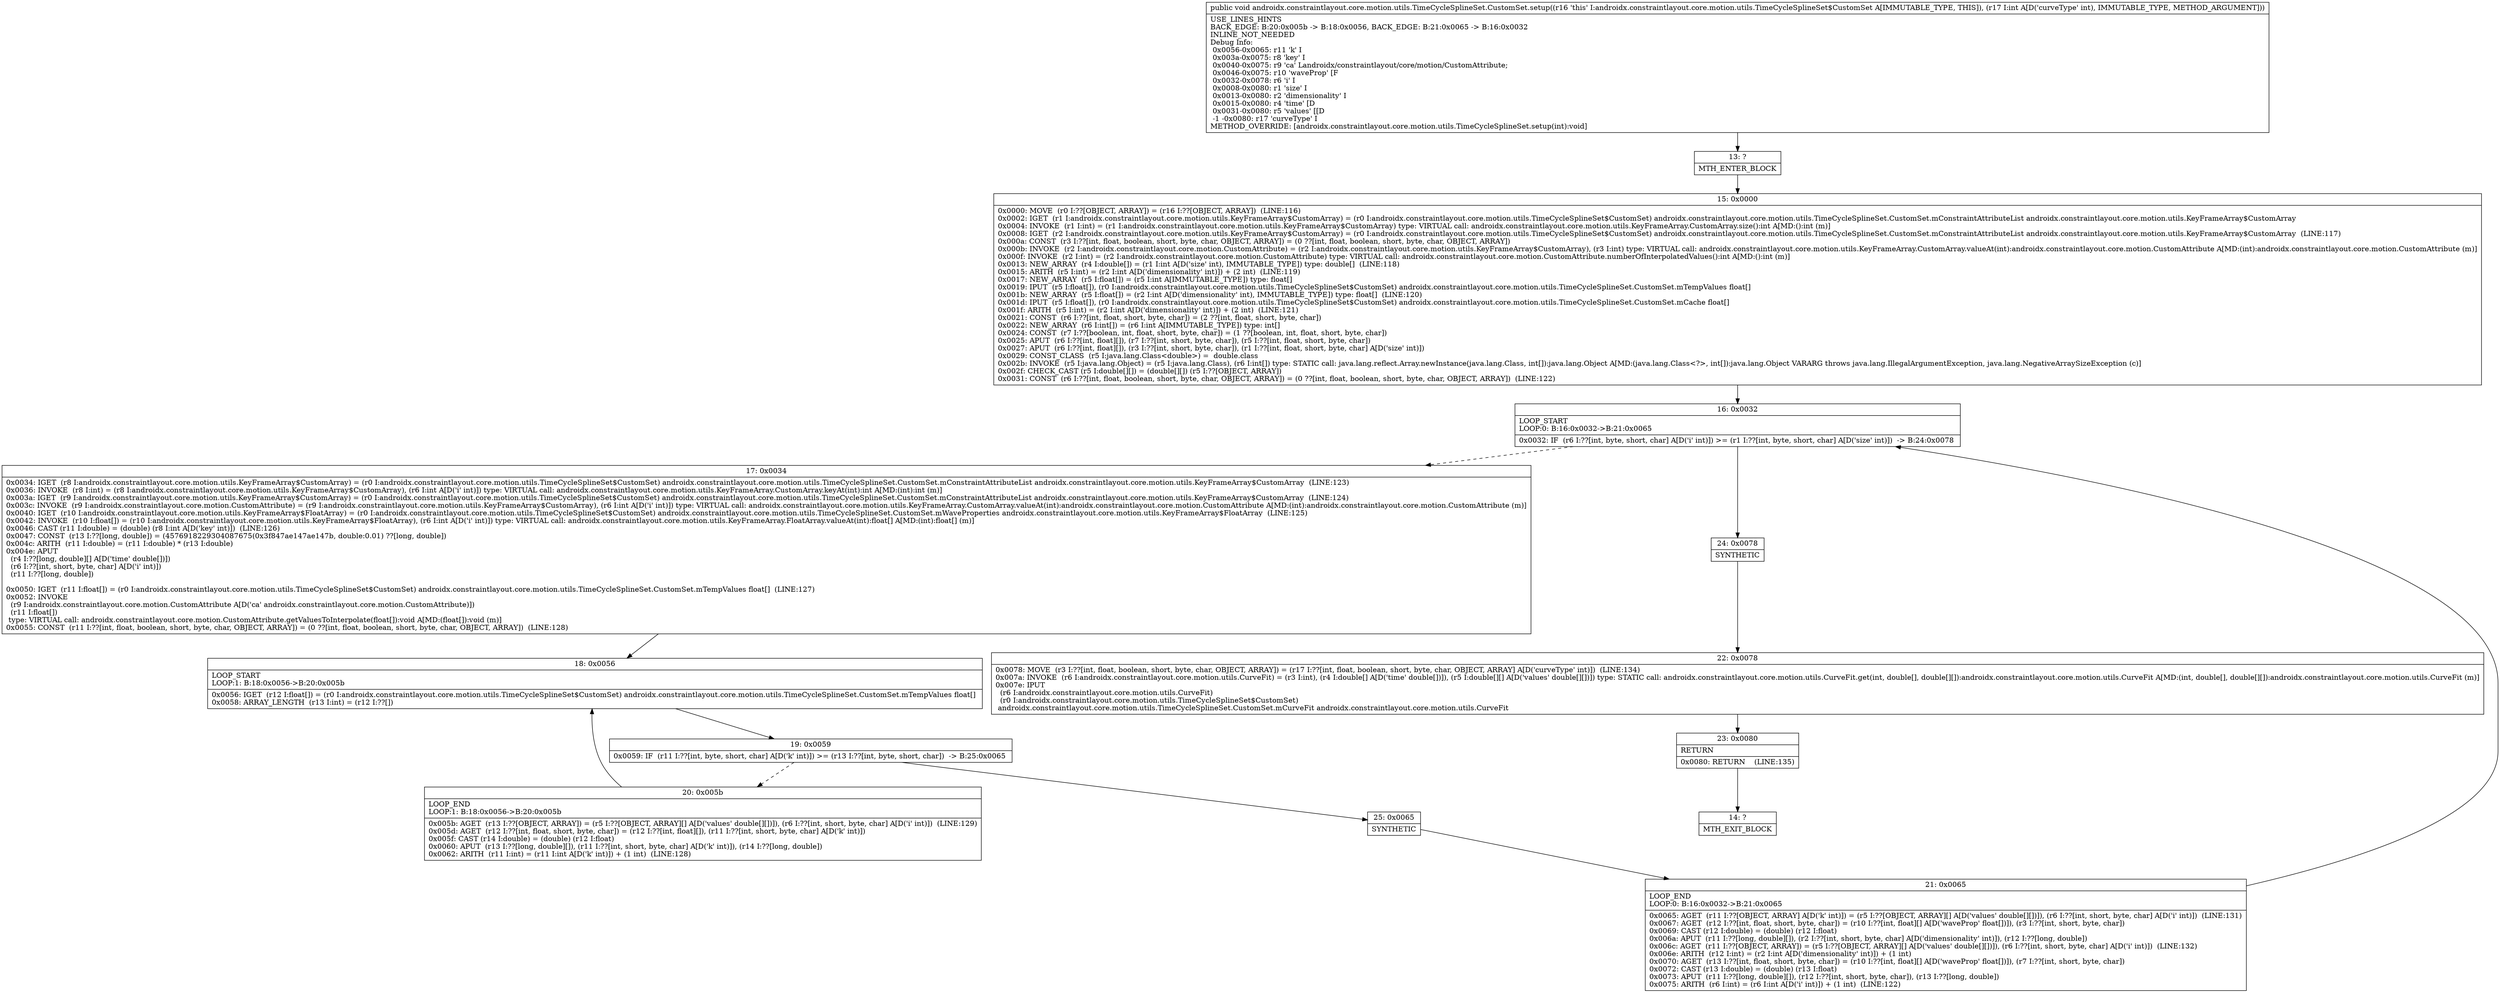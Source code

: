 digraph "CFG forandroidx.constraintlayout.core.motion.utils.TimeCycleSplineSet.CustomSet.setup(I)V" {
Node_13 [shape=record,label="{13\:\ ?|MTH_ENTER_BLOCK\l}"];
Node_15 [shape=record,label="{15\:\ 0x0000|0x0000: MOVE  (r0 I:??[OBJECT, ARRAY]) = (r16 I:??[OBJECT, ARRAY])  (LINE:116)\l0x0002: IGET  (r1 I:androidx.constraintlayout.core.motion.utils.KeyFrameArray$CustomArray) = (r0 I:androidx.constraintlayout.core.motion.utils.TimeCycleSplineSet$CustomSet) androidx.constraintlayout.core.motion.utils.TimeCycleSplineSet.CustomSet.mConstraintAttributeList androidx.constraintlayout.core.motion.utils.KeyFrameArray$CustomArray \l0x0004: INVOKE  (r1 I:int) = (r1 I:androidx.constraintlayout.core.motion.utils.KeyFrameArray$CustomArray) type: VIRTUAL call: androidx.constraintlayout.core.motion.utils.KeyFrameArray.CustomArray.size():int A[MD:():int (m)]\l0x0008: IGET  (r2 I:androidx.constraintlayout.core.motion.utils.KeyFrameArray$CustomArray) = (r0 I:androidx.constraintlayout.core.motion.utils.TimeCycleSplineSet$CustomSet) androidx.constraintlayout.core.motion.utils.TimeCycleSplineSet.CustomSet.mConstraintAttributeList androidx.constraintlayout.core.motion.utils.KeyFrameArray$CustomArray  (LINE:117)\l0x000a: CONST  (r3 I:??[int, float, boolean, short, byte, char, OBJECT, ARRAY]) = (0 ??[int, float, boolean, short, byte, char, OBJECT, ARRAY]) \l0x000b: INVOKE  (r2 I:androidx.constraintlayout.core.motion.CustomAttribute) = (r2 I:androidx.constraintlayout.core.motion.utils.KeyFrameArray$CustomArray), (r3 I:int) type: VIRTUAL call: androidx.constraintlayout.core.motion.utils.KeyFrameArray.CustomArray.valueAt(int):androidx.constraintlayout.core.motion.CustomAttribute A[MD:(int):androidx.constraintlayout.core.motion.CustomAttribute (m)]\l0x000f: INVOKE  (r2 I:int) = (r2 I:androidx.constraintlayout.core.motion.CustomAttribute) type: VIRTUAL call: androidx.constraintlayout.core.motion.CustomAttribute.numberOfInterpolatedValues():int A[MD:():int (m)]\l0x0013: NEW_ARRAY  (r4 I:double[]) = (r1 I:int A[D('size' int), IMMUTABLE_TYPE]) type: double[]  (LINE:118)\l0x0015: ARITH  (r5 I:int) = (r2 I:int A[D('dimensionality' int)]) + (2 int)  (LINE:119)\l0x0017: NEW_ARRAY  (r5 I:float[]) = (r5 I:int A[IMMUTABLE_TYPE]) type: float[] \l0x0019: IPUT  (r5 I:float[]), (r0 I:androidx.constraintlayout.core.motion.utils.TimeCycleSplineSet$CustomSet) androidx.constraintlayout.core.motion.utils.TimeCycleSplineSet.CustomSet.mTempValues float[] \l0x001b: NEW_ARRAY  (r5 I:float[]) = (r2 I:int A[D('dimensionality' int), IMMUTABLE_TYPE]) type: float[]  (LINE:120)\l0x001d: IPUT  (r5 I:float[]), (r0 I:androidx.constraintlayout.core.motion.utils.TimeCycleSplineSet$CustomSet) androidx.constraintlayout.core.motion.utils.TimeCycleSplineSet.CustomSet.mCache float[] \l0x001f: ARITH  (r5 I:int) = (r2 I:int A[D('dimensionality' int)]) + (2 int)  (LINE:121)\l0x0021: CONST  (r6 I:??[int, float, short, byte, char]) = (2 ??[int, float, short, byte, char]) \l0x0022: NEW_ARRAY  (r6 I:int[]) = (r6 I:int A[IMMUTABLE_TYPE]) type: int[] \l0x0024: CONST  (r7 I:??[boolean, int, float, short, byte, char]) = (1 ??[boolean, int, float, short, byte, char]) \l0x0025: APUT  (r6 I:??[int, float][]), (r7 I:??[int, short, byte, char]), (r5 I:??[int, float, short, byte, char]) \l0x0027: APUT  (r6 I:??[int, float][]), (r3 I:??[int, short, byte, char]), (r1 I:??[int, float, short, byte, char] A[D('size' int)]) \l0x0029: CONST_CLASS  (r5 I:java.lang.Class\<double\>) =  double.class \l0x002b: INVOKE  (r5 I:java.lang.Object) = (r5 I:java.lang.Class), (r6 I:int[]) type: STATIC call: java.lang.reflect.Array.newInstance(java.lang.Class, int[]):java.lang.Object A[MD:(java.lang.Class\<?\>, int[]):java.lang.Object VARARG throws java.lang.IllegalArgumentException, java.lang.NegativeArraySizeException (c)]\l0x002f: CHECK_CAST (r5 I:double[][]) = (double[][]) (r5 I:??[OBJECT, ARRAY]) \l0x0031: CONST  (r6 I:??[int, float, boolean, short, byte, char, OBJECT, ARRAY]) = (0 ??[int, float, boolean, short, byte, char, OBJECT, ARRAY])  (LINE:122)\l}"];
Node_16 [shape=record,label="{16\:\ 0x0032|LOOP_START\lLOOP:0: B:16:0x0032\-\>B:21:0x0065\l|0x0032: IF  (r6 I:??[int, byte, short, char] A[D('i' int)]) \>= (r1 I:??[int, byte, short, char] A[D('size' int)])  \-\> B:24:0x0078 \l}"];
Node_17 [shape=record,label="{17\:\ 0x0034|0x0034: IGET  (r8 I:androidx.constraintlayout.core.motion.utils.KeyFrameArray$CustomArray) = (r0 I:androidx.constraintlayout.core.motion.utils.TimeCycleSplineSet$CustomSet) androidx.constraintlayout.core.motion.utils.TimeCycleSplineSet.CustomSet.mConstraintAttributeList androidx.constraintlayout.core.motion.utils.KeyFrameArray$CustomArray  (LINE:123)\l0x0036: INVOKE  (r8 I:int) = (r8 I:androidx.constraintlayout.core.motion.utils.KeyFrameArray$CustomArray), (r6 I:int A[D('i' int)]) type: VIRTUAL call: androidx.constraintlayout.core.motion.utils.KeyFrameArray.CustomArray.keyAt(int):int A[MD:(int):int (m)]\l0x003a: IGET  (r9 I:androidx.constraintlayout.core.motion.utils.KeyFrameArray$CustomArray) = (r0 I:androidx.constraintlayout.core.motion.utils.TimeCycleSplineSet$CustomSet) androidx.constraintlayout.core.motion.utils.TimeCycleSplineSet.CustomSet.mConstraintAttributeList androidx.constraintlayout.core.motion.utils.KeyFrameArray$CustomArray  (LINE:124)\l0x003c: INVOKE  (r9 I:androidx.constraintlayout.core.motion.CustomAttribute) = (r9 I:androidx.constraintlayout.core.motion.utils.KeyFrameArray$CustomArray), (r6 I:int A[D('i' int)]) type: VIRTUAL call: androidx.constraintlayout.core.motion.utils.KeyFrameArray.CustomArray.valueAt(int):androidx.constraintlayout.core.motion.CustomAttribute A[MD:(int):androidx.constraintlayout.core.motion.CustomAttribute (m)]\l0x0040: IGET  (r10 I:androidx.constraintlayout.core.motion.utils.KeyFrameArray$FloatArray) = (r0 I:androidx.constraintlayout.core.motion.utils.TimeCycleSplineSet$CustomSet) androidx.constraintlayout.core.motion.utils.TimeCycleSplineSet.CustomSet.mWaveProperties androidx.constraintlayout.core.motion.utils.KeyFrameArray$FloatArray  (LINE:125)\l0x0042: INVOKE  (r10 I:float[]) = (r10 I:androidx.constraintlayout.core.motion.utils.KeyFrameArray$FloatArray), (r6 I:int A[D('i' int)]) type: VIRTUAL call: androidx.constraintlayout.core.motion.utils.KeyFrameArray.FloatArray.valueAt(int):float[] A[MD:(int):float[] (m)]\l0x0046: CAST (r11 I:double) = (double) (r8 I:int A[D('key' int)])  (LINE:126)\l0x0047: CONST  (r13 I:??[long, double]) = (4576918229304087675(0x3f847ae147ae147b, double:0.01) ??[long, double]) \l0x004c: ARITH  (r11 I:double) = (r11 I:double) * (r13 I:double) \l0x004e: APUT  \l  (r4 I:??[long, double][] A[D('time' double[])])\l  (r6 I:??[int, short, byte, char] A[D('i' int)])\l  (r11 I:??[long, double])\l \l0x0050: IGET  (r11 I:float[]) = (r0 I:androidx.constraintlayout.core.motion.utils.TimeCycleSplineSet$CustomSet) androidx.constraintlayout.core.motion.utils.TimeCycleSplineSet.CustomSet.mTempValues float[]  (LINE:127)\l0x0052: INVOKE  \l  (r9 I:androidx.constraintlayout.core.motion.CustomAttribute A[D('ca' androidx.constraintlayout.core.motion.CustomAttribute)])\l  (r11 I:float[])\l type: VIRTUAL call: androidx.constraintlayout.core.motion.CustomAttribute.getValuesToInterpolate(float[]):void A[MD:(float[]):void (m)]\l0x0055: CONST  (r11 I:??[int, float, boolean, short, byte, char, OBJECT, ARRAY]) = (0 ??[int, float, boolean, short, byte, char, OBJECT, ARRAY])  (LINE:128)\l}"];
Node_18 [shape=record,label="{18\:\ 0x0056|LOOP_START\lLOOP:1: B:18:0x0056\-\>B:20:0x005b\l|0x0056: IGET  (r12 I:float[]) = (r0 I:androidx.constraintlayout.core.motion.utils.TimeCycleSplineSet$CustomSet) androidx.constraintlayout.core.motion.utils.TimeCycleSplineSet.CustomSet.mTempValues float[] \l0x0058: ARRAY_LENGTH  (r13 I:int) = (r12 I:??[]) \l}"];
Node_19 [shape=record,label="{19\:\ 0x0059|0x0059: IF  (r11 I:??[int, byte, short, char] A[D('k' int)]) \>= (r13 I:??[int, byte, short, char])  \-\> B:25:0x0065 \l}"];
Node_20 [shape=record,label="{20\:\ 0x005b|LOOP_END\lLOOP:1: B:18:0x0056\-\>B:20:0x005b\l|0x005b: AGET  (r13 I:??[OBJECT, ARRAY]) = (r5 I:??[OBJECT, ARRAY][] A[D('values' double[][])]), (r6 I:??[int, short, byte, char] A[D('i' int)])  (LINE:129)\l0x005d: AGET  (r12 I:??[int, float, short, byte, char]) = (r12 I:??[int, float][]), (r11 I:??[int, short, byte, char] A[D('k' int)]) \l0x005f: CAST (r14 I:double) = (double) (r12 I:float) \l0x0060: APUT  (r13 I:??[long, double][]), (r11 I:??[int, short, byte, char] A[D('k' int)]), (r14 I:??[long, double]) \l0x0062: ARITH  (r11 I:int) = (r11 I:int A[D('k' int)]) + (1 int)  (LINE:128)\l}"];
Node_25 [shape=record,label="{25\:\ 0x0065|SYNTHETIC\l}"];
Node_21 [shape=record,label="{21\:\ 0x0065|LOOP_END\lLOOP:0: B:16:0x0032\-\>B:21:0x0065\l|0x0065: AGET  (r11 I:??[OBJECT, ARRAY] A[D('k' int)]) = (r5 I:??[OBJECT, ARRAY][] A[D('values' double[][])]), (r6 I:??[int, short, byte, char] A[D('i' int)])  (LINE:131)\l0x0067: AGET  (r12 I:??[int, float, short, byte, char]) = (r10 I:??[int, float][] A[D('waveProp' float[])]), (r3 I:??[int, short, byte, char]) \l0x0069: CAST (r12 I:double) = (double) (r12 I:float) \l0x006a: APUT  (r11 I:??[long, double][]), (r2 I:??[int, short, byte, char] A[D('dimensionality' int)]), (r12 I:??[long, double]) \l0x006c: AGET  (r11 I:??[OBJECT, ARRAY]) = (r5 I:??[OBJECT, ARRAY][] A[D('values' double[][])]), (r6 I:??[int, short, byte, char] A[D('i' int)])  (LINE:132)\l0x006e: ARITH  (r12 I:int) = (r2 I:int A[D('dimensionality' int)]) + (1 int) \l0x0070: AGET  (r13 I:??[int, float, short, byte, char]) = (r10 I:??[int, float][] A[D('waveProp' float[])]), (r7 I:??[int, short, byte, char]) \l0x0072: CAST (r13 I:double) = (double) (r13 I:float) \l0x0073: APUT  (r11 I:??[long, double][]), (r12 I:??[int, short, byte, char]), (r13 I:??[long, double]) \l0x0075: ARITH  (r6 I:int) = (r6 I:int A[D('i' int)]) + (1 int)  (LINE:122)\l}"];
Node_24 [shape=record,label="{24\:\ 0x0078|SYNTHETIC\l}"];
Node_22 [shape=record,label="{22\:\ 0x0078|0x0078: MOVE  (r3 I:??[int, float, boolean, short, byte, char, OBJECT, ARRAY]) = (r17 I:??[int, float, boolean, short, byte, char, OBJECT, ARRAY] A[D('curveType' int)])  (LINE:134)\l0x007a: INVOKE  (r6 I:androidx.constraintlayout.core.motion.utils.CurveFit) = (r3 I:int), (r4 I:double[] A[D('time' double[])]), (r5 I:double[][] A[D('values' double[][])]) type: STATIC call: androidx.constraintlayout.core.motion.utils.CurveFit.get(int, double[], double[][]):androidx.constraintlayout.core.motion.utils.CurveFit A[MD:(int, double[], double[][]):androidx.constraintlayout.core.motion.utils.CurveFit (m)]\l0x007e: IPUT  \l  (r6 I:androidx.constraintlayout.core.motion.utils.CurveFit)\l  (r0 I:androidx.constraintlayout.core.motion.utils.TimeCycleSplineSet$CustomSet)\l androidx.constraintlayout.core.motion.utils.TimeCycleSplineSet.CustomSet.mCurveFit androidx.constraintlayout.core.motion.utils.CurveFit \l}"];
Node_23 [shape=record,label="{23\:\ 0x0080|RETURN\l|0x0080: RETURN    (LINE:135)\l}"];
Node_14 [shape=record,label="{14\:\ ?|MTH_EXIT_BLOCK\l}"];
MethodNode[shape=record,label="{public void androidx.constraintlayout.core.motion.utils.TimeCycleSplineSet.CustomSet.setup((r16 'this' I:androidx.constraintlayout.core.motion.utils.TimeCycleSplineSet$CustomSet A[IMMUTABLE_TYPE, THIS]), (r17 I:int A[D('curveType' int), IMMUTABLE_TYPE, METHOD_ARGUMENT]))  | USE_LINES_HINTS\lBACK_EDGE: B:20:0x005b \-\> B:18:0x0056, BACK_EDGE: B:21:0x0065 \-\> B:16:0x0032\lINLINE_NOT_NEEDED\lDebug Info:\l  0x0056\-0x0065: r11 'k' I\l  0x003a\-0x0075: r8 'key' I\l  0x0040\-0x0075: r9 'ca' Landroidx\/constraintlayout\/core\/motion\/CustomAttribute;\l  0x0046\-0x0075: r10 'waveProp' [F\l  0x0032\-0x0078: r6 'i' I\l  0x0008\-0x0080: r1 'size' I\l  0x0013\-0x0080: r2 'dimensionality' I\l  0x0015\-0x0080: r4 'time' [D\l  0x0031\-0x0080: r5 'values' [[D\l  \-1 \-0x0080: r17 'curveType' I\lMETHOD_OVERRIDE: [androidx.constraintlayout.core.motion.utils.TimeCycleSplineSet.setup(int):void]\l}"];
MethodNode -> Node_13;Node_13 -> Node_15;
Node_15 -> Node_16;
Node_16 -> Node_17[style=dashed];
Node_16 -> Node_24;
Node_17 -> Node_18;
Node_18 -> Node_19;
Node_19 -> Node_20[style=dashed];
Node_19 -> Node_25;
Node_20 -> Node_18;
Node_25 -> Node_21;
Node_21 -> Node_16;
Node_24 -> Node_22;
Node_22 -> Node_23;
Node_23 -> Node_14;
}

